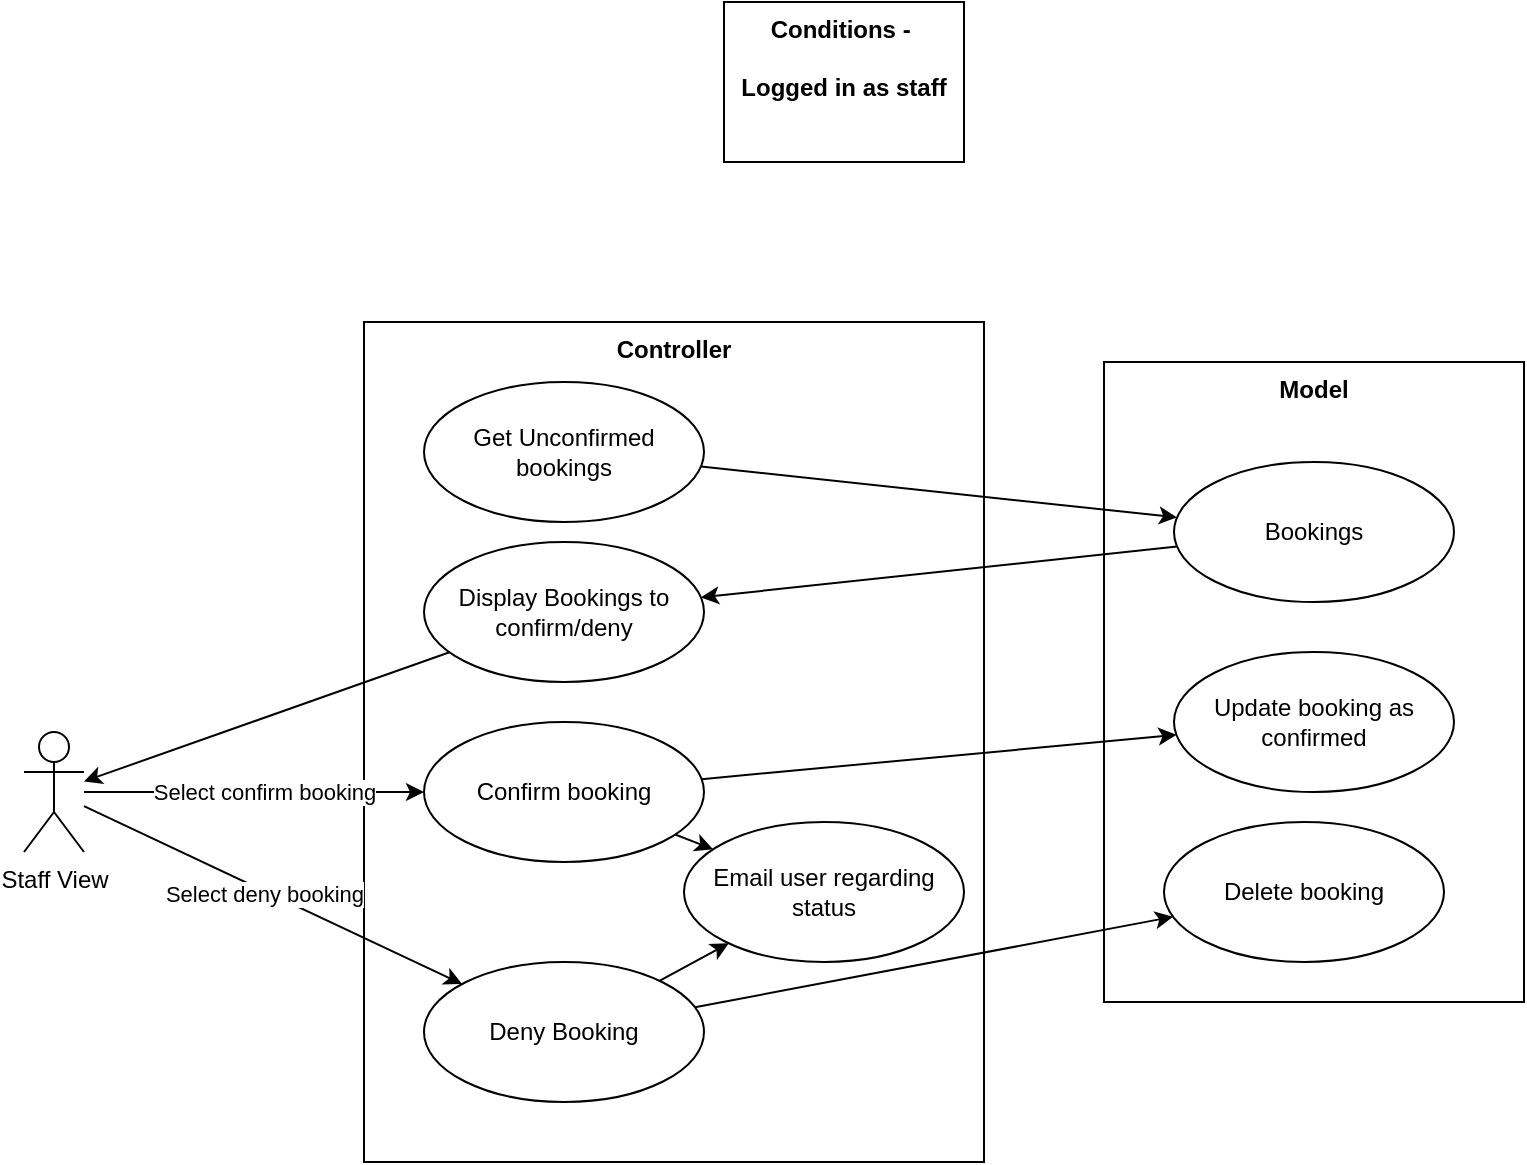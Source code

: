 <mxfile>
    <diagram id="KFu2Jjx0fvDgMEuhWSRL" name="Page-1">
        <mxGraphModel dx="816" dy="1410" grid="1" gridSize="10" guides="1" tooltips="1" connect="1" arrows="1" fold="1" page="1" pageScale="1" pageWidth="850" pageHeight="1100" math="0" shadow="0">
            <root>
                <mxCell id="0"/>
                <mxCell id="1" parent="0"/>
                <mxCell id="6" value="Controller" style="shape=rect;html=1;verticalAlign=top;fontStyle=1;whiteSpace=wrap;align=center;" parent="1" vertex="1">
                    <mxGeometry x="220" y="350" width="310" height="420" as="geometry"/>
                </mxCell>
                <mxCell id="17" style="edgeStyle=none;html=1;" edge="1" parent="1" source="2" target="18">
                    <mxGeometry relative="1" as="geometry">
                        <mxPoint x="170" y="590" as="targetPoint"/>
                    </mxGeometry>
                </mxCell>
                <mxCell id="19" value="Select confirm booking" style="edgeLabel;html=1;align=center;verticalAlign=middle;resizable=0;points=[];" vertex="1" connectable="0" parent="17">
                    <mxGeometry x="0.139" y="3" relative="1" as="geometry">
                        <mxPoint x="-7" y="3" as="offset"/>
                    </mxGeometry>
                </mxCell>
                <mxCell id="22" style="edgeStyle=none;html=1;" edge="1" parent="1" source="2" target="23">
                    <mxGeometry relative="1" as="geometry">
                        <mxPoint x="160" y="690" as="targetPoint"/>
                    </mxGeometry>
                </mxCell>
                <mxCell id="24" value="Select deny booking" style="edgeLabel;html=1;align=center;verticalAlign=middle;resizable=0;points=[];" vertex="1" connectable="0" parent="22">
                    <mxGeometry x="-0.044" y="-1" relative="1" as="geometry">
                        <mxPoint as="offset"/>
                    </mxGeometry>
                </mxCell>
                <mxCell id="2" value="Staff View" style="shape=umlActor;html=1;verticalLabelPosition=bottom;verticalAlign=top;align=center;" parent="1" vertex="1">
                    <mxGeometry x="50" y="555" width="30" height="60" as="geometry"/>
                </mxCell>
                <mxCell id="7" value="Model" style="shape=rect;html=1;verticalAlign=top;fontStyle=1;whiteSpace=wrap;align=center;" parent="1" vertex="1">
                    <mxGeometry x="590" y="370" width="210" height="320" as="geometry"/>
                </mxCell>
                <mxCell id="13" style="edgeStyle=none;html=1;" edge="1" parent="1" source="9" target="10">
                    <mxGeometry relative="1" as="geometry"/>
                </mxCell>
                <mxCell id="9" value="Get Unconfirmed bookings" style="ellipse;whiteSpace=wrap;html=1;" parent="1" vertex="1">
                    <mxGeometry x="250" y="380" width="140" height="70" as="geometry"/>
                </mxCell>
                <mxCell id="14" style="edgeStyle=none;html=1;" edge="1" parent="1" source="10" target="15">
                    <mxGeometry relative="1" as="geometry">
                        <mxPoint x="460" y="530" as="targetPoint"/>
                    </mxGeometry>
                </mxCell>
                <mxCell id="10" value="Bookings" style="ellipse;whiteSpace=wrap;html=1;" parent="1" vertex="1">
                    <mxGeometry x="625" y="420" width="140" height="70" as="geometry"/>
                </mxCell>
                <mxCell id="11" value="Conditions -&amp;nbsp;&lt;div&gt;&lt;br&gt;&lt;/div&gt;&lt;div&gt;Logged in as staff&lt;/div&gt;&lt;div&gt;&lt;br&gt;&lt;/div&gt;" style="shape=rect;html=1;verticalAlign=top;fontStyle=1;whiteSpace=wrap;align=center;" parent="1" vertex="1">
                    <mxGeometry x="400" y="190" width="120" height="80" as="geometry"/>
                </mxCell>
                <mxCell id="16" style="edgeStyle=none;html=1;" edge="1" parent="1" source="15" target="2">
                    <mxGeometry relative="1" as="geometry"/>
                </mxCell>
                <mxCell id="15" value="Display Bookings to confirm/deny" style="ellipse;whiteSpace=wrap;html=1;" vertex="1" parent="1">
                    <mxGeometry x="250" y="460" width="140" height="70" as="geometry"/>
                </mxCell>
                <mxCell id="20" style="edgeStyle=none;html=1;" edge="1" parent="1" source="18" target="21">
                    <mxGeometry relative="1" as="geometry">
                        <mxPoint x="480" y="690" as="targetPoint"/>
                    </mxGeometry>
                </mxCell>
                <mxCell id="29" style="edgeStyle=none;html=1;" edge="1" parent="1" source="18" target="27">
                    <mxGeometry relative="1" as="geometry"/>
                </mxCell>
                <mxCell id="18" value="Confirm booking" style="ellipse;whiteSpace=wrap;html=1;" vertex="1" parent="1">
                    <mxGeometry x="250" y="550" width="140" height="70" as="geometry"/>
                </mxCell>
                <mxCell id="21" value="Update booking as confirmed" style="ellipse;whiteSpace=wrap;html=1;" vertex="1" parent="1">
                    <mxGeometry x="625" y="515" width="140" height="70" as="geometry"/>
                </mxCell>
                <mxCell id="25" style="edgeStyle=none;html=1;" edge="1" parent="1" source="23" target="26">
                    <mxGeometry relative="1" as="geometry">
                        <mxPoint x="650" y="750" as="targetPoint"/>
                    </mxGeometry>
                </mxCell>
                <mxCell id="28" style="edgeStyle=none;html=1;" edge="1" parent="1" source="23" target="27">
                    <mxGeometry relative="1" as="geometry"/>
                </mxCell>
                <mxCell id="23" value="Deny Booking" style="ellipse;whiteSpace=wrap;html=1;" vertex="1" parent="1">
                    <mxGeometry x="250" y="670" width="140" height="70" as="geometry"/>
                </mxCell>
                <mxCell id="26" value="Delete booking" style="ellipse;whiteSpace=wrap;html=1;" vertex="1" parent="1">
                    <mxGeometry x="620" y="600" width="140" height="70" as="geometry"/>
                </mxCell>
                <mxCell id="27" value="Email user regarding status" style="ellipse;whiteSpace=wrap;html=1;" vertex="1" parent="1">
                    <mxGeometry x="380" y="600" width="140" height="70" as="geometry"/>
                </mxCell>
            </root>
        </mxGraphModel>
    </diagram>
</mxfile>